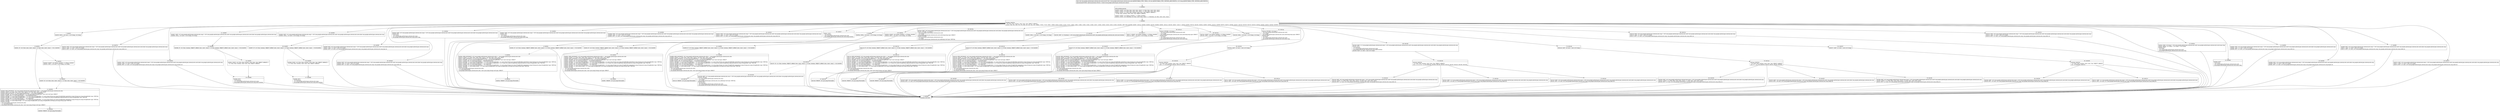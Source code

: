 digraph "CFG forcom.google.android.gms.internal.ads.zzod.zzc(IJ)V" {
Node_0 [shape=record,label="{0\:\ 0x0000|MTH_ENTER_BLOCK\l|0x0000: CONST  (r6 I:?[int, float, short, byte, char]) = (3 ?[int, float, short, byte, char]) \l0x0001: CONST  (r3 I:?[int, float, short, byte, char]) = (2 ?[int, float, short, byte, char]) \l0x0002: CONST  (r1 I:?[int, float, boolean, short, byte, char, OBJECT, ARRAY]) = \l  (0 ?[int, float, boolean, short, byte, char, OBJECT, ARRAY])\l \l0x0003: CONST  (r4 I:?[long, double]) = (1 ?[long, double]) \l0x0005: CONST  (r0 I:?[boolean, int, float, short, byte, char]) = (1 ?[boolean, int, float, short, byte, char]) \l}"];
Node_1 [shape=record,label="{1\:\ 0x0006|0x0006: SWITCH  \l  (r9 I:?[int, float, boolean, short, byte, char, OBJECT, ARRAY])\l k:[131, 136, 155, 159, 176, 179, 186, 215, 231, 241, 251, 16980, 17029, 17143, 18401, 18408, 20529, 20530, 21420, 21432, 21680, 21682, 21690, 21930, 21945, 21946, 21947, 21948, 21949, 22186, 22203, 25188, 2352003, 2807729] t:[0x009f, 0x0087, 0x01aa, 0x00b9, 0x0063, 0x018a, 0x0069, 0x0081, 0x01a2, 0x0195, 0x00c7, 0x0117, 0x002f, 0x000a, 0x013e, 0x0165, 0x00cb, 0x00f2, 0x005a, 0x01b2, 0x006f, 0x007b, 0x0075, 0x0093, 0x0207, 0x01ed, 0x01d0, 0x0219, 0x0220, 0x00ad, 0x00b3, 0x00c0, 0x00a6, 0x0060] \l}"];
Node_2 [shape=record,label="{2\:\ 0x0009|0x0009: RETURN   \l}"];
Node_3 [shape=record,label="{3\:\ 0x000a|0x000a: CMP_L  (r0 I:int) = (r10 I:long), (r4 I:long) \l}"];
Node_4 [shape=record,label="{4\:\ 0x000c|0x000c: IF  (r0 I:?[int, boolean, OBJECT, ARRAY, byte, short, char]) == (0 ?[int, boolean, OBJECT, ARRAY, byte, short, char])  \-\> B:2:0x0009 \l}"];
Node_5 [shape=record,label="{5\:\ 0x000e|0x000e: NEW_INSTANCE  (r0 I:com.google.android.gms.internal.ads.zzlm) =  com.google.android.gms.internal.ads.zzlm \l0x0010: CONST  (r1 I:?[int, float, short, byte, char]) = (50 ?[int, float, short, byte, char]) \l0x0012: NEW_INSTANCE  (r2 I:java.lang.StringBuilder) =  java.lang.StringBuilder \l0x0014: INVOKE  (r2 I:java.lang.StringBuilder), (r1 I:int) java.lang.StringBuilder.\<init\>(int):void type: DIRECT \l0x0017: CONST_STR  (r1 I:java.lang.String) =  \"EBMLReadVersion \" \l0x0019: INVOKE  (r1 I:java.lang.StringBuilder) = (r2 I:java.lang.StringBuilder), (r1 I:java.lang.String) java.lang.StringBuilder.append(java.lang.String):java.lang.StringBuilder type: VIRTUAL \l0x001d: INVOKE  (r1 I:java.lang.StringBuilder) = (r1 I:java.lang.StringBuilder), (r10 I:long) java.lang.StringBuilder.append(long):java.lang.StringBuilder type: VIRTUAL \l0x0021: CONST_STR  (r2 I:java.lang.String) =  \" not supported\" \l0x0023: INVOKE  (r1 I:java.lang.StringBuilder) = (r1 I:java.lang.StringBuilder), (r2 I:java.lang.String) java.lang.StringBuilder.append(java.lang.String):java.lang.StringBuilder type: VIRTUAL \l0x0027: INVOKE  (r1 I:java.lang.String) = (r1 I:java.lang.StringBuilder) java.lang.StringBuilder.toString():java.lang.String type: VIRTUAL \l0x002b: INVOKE  \l  (r0 I:com.google.android.gms.internal.ads.zzlm)\l  (r1 I:java.lang.String)\l com.google.android.gms.internal.ads.zzlm.\<init\>(java.lang.String):void type: DIRECT \l}"];
Node_6 [shape=record,label="{6\:\ 0x002e|0x002e: THROW  (r0 I:java.lang.Throwable) \l}"];
Node_7 [shape=record,label="{7\:\ 0x002f|0x002f: CMP_L  (r0 I:int) = (r10 I:long), (r4 I:long) \l}"];
Node_8 [shape=record,label="{8\:\ 0x0031|0x0031: IF  (r0 I:?[int, byte, short, char]) \< (0 ?[int, byte, short, char])  \-\> B:11:0x0039 \l}"];
Node_9 [shape=record,label="{9\:\ 0x0033|0x0033: CONST  (r0 I:?[long, double]) = (2 ?[long, double]) \l0x0035: CMP_L  (r0 I:int) = (r10 I:long), (r0 I:long) \l}"];
Node_10 [shape=record,label="{10\:\ 0x0037|0x0037: IF  (r0 I:?[int, byte, short, char]) \<= (0 ?[int, byte, short, char])  \-\> B:2:0x0009 \l}"];
Node_11 [shape=record,label="{11\:\ 0x0039|0x0039: NEW_INSTANCE  (r0 I:com.google.android.gms.internal.ads.zzlm) =  com.google.android.gms.internal.ads.zzlm \l0x003b: CONST  (r1 I:?[int, float, short, byte, char]) = (53 ?[int, float, short, byte, char]) \l0x003d: NEW_INSTANCE  (r2 I:java.lang.StringBuilder) =  java.lang.StringBuilder \l0x003f: INVOKE  (r2 I:java.lang.StringBuilder), (r1 I:int) java.lang.StringBuilder.\<init\>(int):void type: DIRECT \l0x0042: CONST_STR  (r1 I:java.lang.String) =  \"DocTypeReadVersion \" \l0x0044: INVOKE  (r1 I:java.lang.StringBuilder) = (r2 I:java.lang.StringBuilder), (r1 I:java.lang.String) java.lang.StringBuilder.append(java.lang.String):java.lang.StringBuilder type: VIRTUAL \l0x0048: INVOKE  (r1 I:java.lang.StringBuilder) = (r1 I:java.lang.StringBuilder), (r10 I:long) java.lang.StringBuilder.append(long):java.lang.StringBuilder type: VIRTUAL \l0x004c: CONST_STR  (r2 I:java.lang.String) =  \" not supported\" \l0x004e: INVOKE  (r1 I:java.lang.StringBuilder) = (r1 I:java.lang.StringBuilder), (r2 I:java.lang.String) java.lang.StringBuilder.append(java.lang.String):java.lang.StringBuilder type: VIRTUAL \l0x0052: INVOKE  (r1 I:java.lang.String) = (r1 I:java.lang.StringBuilder) java.lang.StringBuilder.toString():java.lang.String type: VIRTUAL \l0x0056: INVOKE  \l  (r0 I:com.google.android.gms.internal.ads.zzlm)\l  (r1 I:java.lang.String)\l com.google.android.gms.internal.ads.zzlm.\<init\>(java.lang.String):void type: DIRECT \l}"];
Node_12 [shape=record,label="{12\:\ 0x0059|0x0059: THROW  (r0 I:java.lang.Throwable) \l}"];
Node_13 [shape=record,label="{13\:\ 0x005a|0x005a: IGET  (r0 I:long) = (r8 I:com.google.android.gms.internal.ads.zzod) com.google.android.gms.internal.ads.zzod.zzans long \l0x005c: ARITH  (r0 I:long) = (r0 I:long) + (r10 I:long) \l0x005d: IPUT  \l  (r0 I:long)\l  (r8 I:com.google.android.gms.internal.ads.zzod)\l com.google.android.gms.internal.ads.zzod.zzaoa long \l}"];
Node_14 [shape=record,label="{14\:\ 0x0060|0x0060: IPUT  \l  (r10 I:long)\l  (r8 I:com.google.android.gms.internal.ads.zzod)\l com.google.android.gms.internal.ads.zzod.zzanu long \l}"];
Node_15 [shape=record,label="{15\:\ 0x0063|0x0063: IGET  (r0 I:com.google.android.gms.internal.ads.zzog) = (r8 I:com.google.android.gms.internal.ads.zzod) com.google.android.gms.internal.ads.zzod.zzbal com.google.android.gms.internal.ads.zzog \l0x0065: CAST  (r1 I:int) = (int) (r10 I:long) \l0x0066: IPUT  (r1 I:int), (r0 I:com.google.android.gms.internal.ads.zzog) com.google.android.gms.internal.ads.zzog.width int \l}"];
Node_16 [shape=record,label="{16\:\ 0x0069|0x0069: IGET  (r0 I:com.google.android.gms.internal.ads.zzog) = (r8 I:com.google.android.gms.internal.ads.zzod) com.google.android.gms.internal.ads.zzod.zzbal com.google.android.gms.internal.ads.zzog \l0x006b: CAST  (r1 I:int) = (int) (r10 I:long) \l0x006c: IPUT  (r1 I:int), (r0 I:com.google.android.gms.internal.ads.zzog) com.google.android.gms.internal.ads.zzog.height int \l}"];
Node_17 [shape=record,label="{17\:\ 0x006f|0x006f: IGET  (r0 I:com.google.android.gms.internal.ads.zzog) = (r8 I:com.google.android.gms.internal.ads.zzod) com.google.android.gms.internal.ads.zzod.zzbal com.google.android.gms.internal.ads.zzog \l0x0071: CAST  (r1 I:int) = (int) (r10 I:long) \l0x0072: IPUT  (r1 I:int), (r0 I:com.google.android.gms.internal.ads.zzog) com.google.android.gms.internal.ads.zzog.zzbbk int \l}"];
Node_18 [shape=record,label="{18\:\ 0x0075|0x0075: IGET  (r0 I:com.google.android.gms.internal.ads.zzog) = (r8 I:com.google.android.gms.internal.ads.zzod) com.google.android.gms.internal.ads.zzod.zzbal com.google.android.gms.internal.ads.zzog \l0x0077: CAST  (r1 I:int) = (int) (r10 I:long) \l0x0078: IPUT  (r1 I:int), (r0 I:com.google.android.gms.internal.ads.zzog) com.google.android.gms.internal.ads.zzog.zzbbl int \l}"];
Node_19 [shape=record,label="{19\:\ 0x007b|0x007b: IGET  (r0 I:com.google.android.gms.internal.ads.zzog) = (r8 I:com.google.android.gms.internal.ads.zzod) com.google.android.gms.internal.ads.zzod.zzbal com.google.android.gms.internal.ads.zzog \l0x007d: CAST  (r1 I:int) = (int) (r10 I:long) \l0x007e: IPUT  (r1 I:int), (r0 I:com.google.android.gms.internal.ads.zzog) com.google.android.gms.internal.ads.zzog.zzbbm int \l}"];
Node_20 [shape=record,label="{20\:\ 0x0081|0x0081: IGET  (r0 I:com.google.android.gms.internal.ads.zzog) = (r8 I:com.google.android.gms.internal.ads.zzod) com.google.android.gms.internal.ads.zzod.zzbal com.google.android.gms.internal.ads.zzog \l0x0083: CAST  (r1 I:int) = (int) (r10 I:long) \l0x0084: IPUT  (r1 I:int), (r0 I:com.google.android.gms.internal.ads.zzog) com.google.android.gms.internal.ads.zzog.number int \l}"];
Node_21 [shape=record,label="{21\:\ 0x0087|0x0087: IGET  (r2 I:com.google.android.gms.internal.ads.zzog) = (r8 I:com.google.android.gms.internal.ads.zzod) com.google.android.gms.internal.ads.zzod.zzbal com.google.android.gms.internal.ads.zzog \l0x0089: CMP_L  (r3 I:int) = (r10 I:long), (r4 I:long) \l}"];
Node_22 [shape=record,label="{22\:\ 0x008b|0x008b: IF  (r3 I:?[int, boolean, OBJECT, ARRAY, byte, short, char]) != (0 ?[int, boolean, OBJECT, ARRAY, byte, short, char])  \-\> B:24:0x0091 \l}"];
Node_23 [shape=record,label="{23\:\ 0x008d|0x008d: IPUT  \l  (r0 I:boolean)\l  (r2 I:com.google.android.gms.internal.ads.zzog)\l com.google.android.gms.internal.ads.zzog.zzbce boolean \l}"];
Node_24 [shape=record,label="{24\:\ 0x0091|0x0091: MOVE  (r0 I:?[int, float, boolean, short, byte, char, OBJECT, ARRAY]) = \l  (r1 I:?[int, float, boolean, short, byte, char, OBJECT, ARRAY])\l \l}"];
Node_25 [shape=record,label="{25\:\ 0x0093|0x0093: IGET  (r2 I:com.google.android.gms.internal.ads.zzog) = (r8 I:com.google.android.gms.internal.ads.zzod) com.google.android.gms.internal.ads.zzod.zzbal com.google.android.gms.internal.ads.zzog \l0x0095: CMP_L  (r3 I:int) = (r10 I:long), (r4 I:long) \l}"];
Node_26 [shape=record,label="{26\:\ 0x0097|0x0097: IF  (r3 I:?[int, boolean, OBJECT, ARRAY, byte, short, char]) != (0 ?[int, boolean, OBJECT, ARRAY, byte, short, char])  \-\> B:28:0x009d \l}"];
Node_27 [shape=record,label="{27\:\ 0x0099|0x0099: IPUT  \l  (r0 I:boolean)\l  (r2 I:com.google.android.gms.internal.ads.zzog)\l com.google.android.gms.internal.ads.zzog.zzbcf boolean \l}"];
Node_28 [shape=record,label="{28\:\ 0x009d|0x009d: MOVE  (r0 I:?[int, float, boolean, short, byte, char, OBJECT, ARRAY]) = \l  (r1 I:?[int, float, boolean, short, byte, char, OBJECT, ARRAY])\l \l}"];
Node_29 [shape=record,label="{29\:\ 0x009f|0x009f: IGET  (r0 I:com.google.android.gms.internal.ads.zzog) = (r8 I:com.google.android.gms.internal.ads.zzod) com.google.android.gms.internal.ads.zzod.zzbal com.google.android.gms.internal.ads.zzog \l0x00a1: CAST  (r1 I:int) = (int) (r10 I:long) \l0x00a2: IPUT  (r1 I:int), (r0 I:com.google.android.gms.internal.ads.zzog) com.google.android.gms.internal.ads.zzog.type int \l}"];
Node_30 [shape=record,label="{30\:\ 0x00a6|0x00a6: IGET  (r0 I:com.google.android.gms.internal.ads.zzog) = (r8 I:com.google.android.gms.internal.ads.zzod) com.google.android.gms.internal.ads.zzod.zzbal com.google.android.gms.internal.ads.zzog \l0x00a8: CAST  (r1 I:int) = (int) (r10 I:long) \l0x00a9: IPUT  (r1 I:int), (r0 I:com.google.android.gms.internal.ads.zzog) com.google.android.gms.internal.ads.zzog.zzbbh int \l}"];
Node_31 [shape=record,label="{31\:\ 0x00ad|0x00ad: IGET  (r0 I:com.google.android.gms.internal.ads.zzog) = (r8 I:com.google.android.gms.internal.ads.zzod) com.google.android.gms.internal.ads.zzod.zzbal com.google.android.gms.internal.ads.zzog \l0x00af: IPUT  \l  (r10 I:long)\l  (r0 I:com.google.android.gms.internal.ads.zzog)\l com.google.android.gms.internal.ads.zzog.zzaow long \l}"];
Node_32 [shape=record,label="{32\:\ 0x00b3|0x00b3: IGET  (r0 I:com.google.android.gms.internal.ads.zzog) = (r8 I:com.google.android.gms.internal.ads.zzod) com.google.android.gms.internal.ads.zzod.zzbal com.google.android.gms.internal.ads.zzog \l0x00b5: IPUT  \l  (r10 I:long)\l  (r0 I:com.google.android.gms.internal.ads.zzog)\l com.google.android.gms.internal.ads.zzog.zzaox long \l}"];
Node_33 [shape=record,label="{33\:\ 0x00b9|0x00b9: IGET  (r0 I:com.google.android.gms.internal.ads.zzog) = (r8 I:com.google.android.gms.internal.ads.zzod) com.google.android.gms.internal.ads.zzod.zzbal com.google.android.gms.internal.ads.zzog \l0x00bb: CAST  (r1 I:int) = (int) (r10 I:long) \l0x00bc: IPUT  (r1 I:int), (r0 I:com.google.android.gms.internal.ads.zzog) com.google.android.gms.internal.ads.zzog.zzafu int \l}"];
Node_34 [shape=record,label="{34\:\ 0x00c0|0x00c0: IGET  (r0 I:com.google.android.gms.internal.ads.zzog) = (r8 I:com.google.android.gms.internal.ads.zzod) com.google.android.gms.internal.ads.zzod.zzbal com.google.android.gms.internal.ads.zzog \l0x00c2: CAST  (r1 I:int) = (int) (r10 I:long) \l0x00c3: IPUT  (r1 I:int), (r0 I:com.google.android.gms.internal.ads.zzog) com.google.android.gms.internal.ads.zzog.zzbcd int \l}"];
Node_35 [shape=record,label="{35\:\ 0x00c7|0x00c7: IPUT  \l  (r0 I:boolean)\l  (r8 I:com.google.android.gms.internal.ads.zzod)\l com.google.android.gms.internal.ads.zzod.zzaop boolean \l}"];
Node_36 [shape=record,label="{36\:\ 0x00cb|0x00cb: CONST  (r0 I:?[long, double]) = (0 ?[long, double]) \l0x00cd: CMP_L  (r0 I:int) = (r10 I:long), (r0 I:long) \l}"];
Node_37 [shape=record,label="{37\:\ 0x00cf|0x00cf: IF  (r0 I:?[int, boolean, OBJECT, ARRAY, byte, short, char]) == (0 ?[int, boolean, OBJECT, ARRAY, byte, short, char])  \-\> B:2:0x0009 \l}"];
Node_38 [shape=record,label="{38\:\ 0x00d1|0x00d1: NEW_INSTANCE  (r0 I:com.google.android.gms.internal.ads.zzlm) =  com.google.android.gms.internal.ads.zzlm \l0x00d3: CONST  (r1 I:?[int, float, short, byte, char]) = (55 ?[int, float, short, byte, char]) \l0x00d5: NEW_INSTANCE  (r2 I:java.lang.StringBuilder) =  java.lang.StringBuilder \l0x00d7: INVOKE  (r2 I:java.lang.StringBuilder), (r1 I:int) java.lang.StringBuilder.\<init\>(int):void type: DIRECT \l0x00da: CONST_STR  (r1 I:java.lang.String) =  \"ContentEncodingOrder \" \l0x00dc: INVOKE  (r1 I:java.lang.StringBuilder) = (r2 I:java.lang.StringBuilder), (r1 I:java.lang.String) java.lang.StringBuilder.append(java.lang.String):java.lang.StringBuilder type: VIRTUAL \l0x00e0: INVOKE  (r1 I:java.lang.StringBuilder) = (r1 I:java.lang.StringBuilder), (r10 I:long) java.lang.StringBuilder.append(long):java.lang.StringBuilder type: VIRTUAL \l0x00e4: CONST_STR  (r2 I:java.lang.String) =  \" not supported\" \l0x00e6: INVOKE  (r1 I:java.lang.StringBuilder) = (r1 I:java.lang.StringBuilder), (r2 I:java.lang.String) java.lang.StringBuilder.append(java.lang.String):java.lang.StringBuilder type: VIRTUAL \l0x00ea: INVOKE  (r1 I:java.lang.String) = (r1 I:java.lang.StringBuilder) java.lang.StringBuilder.toString():java.lang.String type: VIRTUAL \l0x00ee: INVOKE  \l  (r0 I:com.google.android.gms.internal.ads.zzlm)\l  (r1 I:java.lang.String)\l com.google.android.gms.internal.ads.zzlm.\<init\>(java.lang.String):void type: DIRECT \l}"];
Node_39 [shape=record,label="{39\:\ 0x00f1|0x00f1: THROW  (r0 I:java.lang.Throwable) \l}"];
Node_40 [shape=record,label="{40\:\ 0x00f2|0x00f2: CMP_L  (r0 I:int) = (r10 I:long), (r4 I:long) \l}"];
Node_41 [shape=record,label="{41\:\ 0x00f4|0x00f4: IF  (r0 I:?[int, boolean, OBJECT, ARRAY, byte, short, char]) == (0 ?[int, boolean, OBJECT, ARRAY, byte, short, char])  \-\> B:2:0x0009 \l}"];
Node_42 [shape=record,label="{42\:\ 0x00f6|0x00f6: NEW_INSTANCE  (r0 I:com.google.android.gms.internal.ads.zzlm) =  com.google.android.gms.internal.ads.zzlm \l0x00f8: CONST  (r1 I:?[int, float, short, byte, char]) = (55 ?[int, float, short, byte, char]) \l0x00fa: NEW_INSTANCE  (r2 I:java.lang.StringBuilder) =  java.lang.StringBuilder \l0x00fc: INVOKE  (r2 I:java.lang.StringBuilder), (r1 I:int) java.lang.StringBuilder.\<init\>(int):void type: DIRECT \l0x00ff: CONST_STR  (r1 I:java.lang.String) =  \"ContentEncodingScope \" \l0x0101: INVOKE  (r1 I:java.lang.StringBuilder) = (r2 I:java.lang.StringBuilder), (r1 I:java.lang.String) java.lang.StringBuilder.append(java.lang.String):java.lang.StringBuilder type: VIRTUAL \l0x0105: INVOKE  (r1 I:java.lang.StringBuilder) = (r1 I:java.lang.StringBuilder), (r10 I:long) java.lang.StringBuilder.append(long):java.lang.StringBuilder type: VIRTUAL \l0x0109: CONST_STR  (r2 I:java.lang.String) =  \" not supported\" \l0x010b: INVOKE  (r1 I:java.lang.StringBuilder) = (r1 I:java.lang.StringBuilder), (r2 I:java.lang.String) java.lang.StringBuilder.append(java.lang.String):java.lang.StringBuilder type: VIRTUAL \l0x010f: INVOKE  (r1 I:java.lang.String) = (r1 I:java.lang.StringBuilder) java.lang.StringBuilder.toString():java.lang.String type: VIRTUAL \l0x0113: INVOKE  \l  (r0 I:com.google.android.gms.internal.ads.zzlm)\l  (r1 I:java.lang.String)\l com.google.android.gms.internal.ads.zzlm.\<init\>(java.lang.String):void type: DIRECT \l}"];
Node_43 [shape=record,label="{43\:\ 0x0116|0x0116: THROW  (r0 I:java.lang.Throwable) \l}"];
Node_44 [shape=record,label="{44\:\ 0x0117|0x0117: CONST  (r0 I:?[long, double]) = (3 ?[long, double]) \l0x0119: CMP_L  (r0 I:int) = (r10 I:long), (r0 I:long) \l}"];
Node_45 [shape=record,label="{45\:\ 0x011b|0x011b: IF  (r0 I:?[int, boolean, OBJECT, ARRAY, byte, short, char]) == (0 ?[int, boolean, OBJECT, ARRAY, byte, short, char])  \-\> B:2:0x0009 \l}"];
Node_46 [shape=record,label="{46\:\ 0x011d|0x011d: NEW_INSTANCE  (r0 I:com.google.android.gms.internal.ads.zzlm) =  com.google.android.gms.internal.ads.zzlm \l0x011f: CONST  (r1 I:?[int, float, short, byte, char]) = (50 ?[int, float, short, byte, char]) \l0x0121: NEW_INSTANCE  (r2 I:java.lang.StringBuilder) =  java.lang.StringBuilder \l0x0123: INVOKE  (r2 I:java.lang.StringBuilder), (r1 I:int) java.lang.StringBuilder.\<init\>(int):void type: DIRECT \l0x0126: CONST_STR  (r1 I:java.lang.String) =  \"ContentCompAlgo \" \l0x0128: INVOKE  (r1 I:java.lang.StringBuilder) = (r2 I:java.lang.StringBuilder), (r1 I:java.lang.String) java.lang.StringBuilder.append(java.lang.String):java.lang.StringBuilder type: VIRTUAL \l0x012c: INVOKE  (r1 I:java.lang.StringBuilder) = (r1 I:java.lang.StringBuilder), (r10 I:long) java.lang.StringBuilder.append(long):java.lang.StringBuilder type: VIRTUAL \l0x0130: CONST_STR  (r2 I:java.lang.String) =  \" not supported\" \l0x0132: INVOKE  (r1 I:java.lang.StringBuilder) = (r1 I:java.lang.StringBuilder), (r2 I:java.lang.String) java.lang.StringBuilder.append(java.lang.String):java.lang.StringBuilder type: VIRTUAL \l0x0136: INVOKE  (r1 I:java.lang.String) = (r1 I:java.lang.StringBuilder) java.lang.StringBuilder.toString():java.lang.String type: VIRTUAL \l0x013a: INVOKE  \l  (r0 I:com.google.android.gms.internal.ads.zzlm)\l  (r1 I:java.lang.String)\l com.google.android.gms.internal.ads.zzlm.\<init\>(java.lang.String):void type: DIRECT \l}"];
Node_47 [shape=record,label="{47\:\ 0x013d|0x013d: THROW  (r0 I:java.lang.Throwable) \l}"];
Node_48 [shape=record,label="{48\:\ 0x013e|0x013e: CONST  (r0 I:?[long, double]) = (5 ?[long, double]) \l0x0140: CMP_L  (r0 I:int) = (r10 I:long), (r0 I:long) \l}"];
Node_49 [shape=record,label="{49\:\ 0x0142|0x0142: IF  (r0 I:?[int, boolean, OBJECT, ARRAY, byte, short, char]) == (0 ?[int, boolean, OBJECT, ARRAY, byte, short, char])  \-\> B:2:0x0009 \l}"];
Node_50 [shape=record,label="{50\:\ 0x0144|0x0144: NEW_INSTANCE  (r0 I:com.google.android.gms.internal.ads.zzlm) =  com.google.android.gms.internal.ads.zzlm \l0x0146: CONST  (r1 I:?[int, float, short, byte, char]) = (49 ?[int, float, short, byte, char]) \l0x0148: NEW_INSTANCE  (r2 I:java.lang.StringBuilder) =  java.lang.StringBuilder \l0x014a: INVOKE  (r2 I:java.lang.StringBuilder), (r1 I:int) java.lang.StringBuilder.\<init\>(int):void type: DIRECT \l0x014d: CONST_STR  (r1 I:java.lang.String) =  \"ContentEncAlgo \" \l0x014f: INVOKE  (r1 I:java.lang.StringBuilder) = (r2 I:java.lang.StringBuilder), (r1 I:java.lang.String) java.lang.StringBuilder.append(java.lang.String):java.lang.StringBuilder type: VIRTUAL \l0x0153: INVOKE  (r1 I:java.lang.StringBuilder) = (r1 I:java.lang.StringBuilder), (r10 I:long) java.lang.StringBuilder.append(long):java.lang.StringBuilder type: VIRTUAL \l0x0157: CONST_STR  (r2 I:java.lang.String) =  \" not supported\" \l0x0159: INVOKE  (r1 I:java.lang.StringBuilder) = (r1 I:java.lang.StringBuilder), (r2 I:java.lang.String) java.lang.StringBuilder.append(java.lang.String):java.lang.StringBuilder type: VIRTUAL \l0x015d: INVOKE  (r1 I:java.lang.String) = (r1 I:java.lang.StringBuilder) java.lang.StringBuilder.toString():java.lang.String type: VIRTUAL \l0x0161: INVOKE  \l  (r0 I:com.google.android.gms.internal.ads.zzlm)\l  (r1 I:java.lang.String)\l com.google.android.gms.internal.ads.zzlm.\<init\>(java.lang.String):void type: DIRECT \l}"];
Node_51 [shape=record,label="{51\:\ 0x0164|0x0164: THROW  (r0 I:java.lang.Throwable) \l}"];
Node_52 [shape=record,label="{52\:\ 0x0165|0x0165: CMP_L  (r0 I:int) = (r10 I:long), (r4 I:long) \l}"];
Node_53 [shape=record,label="{53\:\ 0x0167|0x0167: IF  (r0 I:?[int, boolean, OBJECT, ARRAY, byte, short, char]) == (0 ?[int, boolean, OBJECT, ARRAY, byte, short, char])  \-\> B:2:0x0009 \l}"];
Node_54 [shape=record,label="{54\:\ 0x0169|0x0169: NEW_INSTANCE  (r0 I:com.google.android.gms.internal.ads.zzlm) =  com.google.android.gms.internal.ads.zzlm \l0x016b: CONST  (r1 I:?[int, float, short, byte, char]) = (56 ?[int, float, short, byte, char]) \l0x016d: NEW_INSTANCE  (r2 I:java.lang.StringBuilder) =  java.lang.StringBuilder \l0x016f: INVOKE  (r2 I:java.lang.StringBuilder), (r1 I:int) java.lang.StringBuilder.\<init\>(int):void type: DIRECT \l0x0172: CONST_STR  (r1 I:java.lang.String) =  \"AESSettingsCipherMode \" \l0x0174: INVOKE  (r1 I:java.lang.StringBuilder) = (r2 I:java.lang.StringBuilder), (r1 I:java.lang.String) java.lang.StringBuilder.append(java.lang.String):java.lang.StringBuilder type: VIRTUAL \l0x0178: INVOKE  (r1 I:java.lang.StringBuilder) = (r1 I:java.lang.StringBuilder), (r10 I:long) java.lang.StringBuilder.append(long):java.lang.StringBuilder type: VIRTUAL \l0x017c: CONST_STR  (r2 I:java.lang.String) =  \" not supported\" \l0x017e: INVOKE  (r1 I:java.lang.StringBuilder) = (r1 I:java.lang.StringBuilder), (r2 I:java.lang.String) java.lang.StringBuilder.append(java.lang.String):java.lang.StringBuilder type: VIRTUAL \l0x0182: INVOKE  (r1 I:java.lang.String) = (r1 I:java.lang.StringBuilder) java.lang.StringBuilder.toString():java.lang.String type: VIRTUAL \l0x0186: INVOKE  \l  (r0 I:com.google.android.gms.internal.ads.zzlm)\l  (r1 I:java.lang.String)\l com.google.android.gms.internal.ads.zzlm.\<init\>(java.lang.String):void type: DIRECT \l}"];
Node_55 [shape=record,label="{55\:\ 0x0189|0x0189: THROW  (r0 I:java.lang.Throwable) \l}"];
Node_56 [shape=record,label="{56\:\ 0x018a|0x018a: IGET  (r0 I:com.google.android.gms.internal.ads.zzsn) = (r8 I:com.google.android.gms.internal.ads.zzod) com.google.android.gms.internal.ads.zzod.zzban com.google.android.gms.internal.ads.zzsn \l0x018c: INVOKE  (r2 I:long) = \l  (r8 I:com.google.android.gms.internal.ads.zzod)\l  (r10 I:long)\l com.google.android.gms.internal.ads.zzod.zzdw(long):long type: DIRECT \l0x0190: INVOKE  \l  (r0 I:com.google.android.gms.internal.ads.zzsn)\l  (r2 I:long)\l com.google.android.gms.internal.ads.zzsn.add(long):void type: VIRTUAL \l}"];
Node_57 [shape=record,label="{57\:\ 0x0195|0x0195: IGET  (r1 I:boolean) = (r8 I:com.google.android.gms.internal.ads.zzod) com.google.android.gms.internal.ads.zzod.zzaoi boolean \l}"];
Node_58 [shape=record,label="{58\:\ 0x0197|0x0197: IF  (r1 I:?[int, boolean, OBJECT, ARRAY, byte, short, char]) != (0 ?[int, boolean, OBJECT, ARRAY, byte, short, char])  \-\> B:2:0x0009 \l}"];
Node_59 [shape=record,label="{59\:\ 0x0199|0x0199: IGET  (r1 I:com.google.android.gms.internal.ads.zzsn) = (r8 I:com.google.android.gms.internal.ads.zzod) com.google.android.gms.internal.ads.zzod.zzbao com.google.android.gms.internal.ads.zzsn \l0x019b: INVOKE  \l  (r1 I:com.google.android.gms.internal.ads.zzsn)\l  (r10 I:long)\l com.google.android.gms.internal.ads.zzsn.add(long):void type: VIRTUAL \l0x019e: IPUT  \l  (r0 I:boolean)\l  (r8 I:com.google.android.gms.internal.ads.zzod)\l com.google.android.gms.internal.ads.zzod.zzaoi boolean \l}"];
Node_60 [shape=record,label="{60\:\ 0x01a2|0x01a2: INVOKE  (r0 I:long) = \l  (r8 I:com.google.android.gms.internal.ads.zzod)\l  (r10 I:long)\l com.google.android.gms.internal.ads.zzod.zzdw(long):long type: DIRECT \l0x01a6: IPUT  \l  (r0 I:long)\l  (r8 I:com.google.android.gms.internal.ads.zzod)\l com.google.android.gms.internal.ads.zzod.zzaof long \l}"];
Node_61 [shape=record,label="{61\:\ 0x01aa|0x01aa: INVOKE  (r0 I:long) = \l  (r8 I:com.google.android.gms.internal.ads.zzod)\l  (r10 I:long)\l com.google.android.gms.internal.ads.zzod.zzdw(long):long type: DIRECT \l0x01ae: IPUT  \l  (r0 I:long)\l  (r8 I:com.google.android.gms.internal.ads.zzod)\l com.google.android.gms.internal.ads.zzod.zzbar long \l}"];
Node_62 [shape=record,label="{62\:\ 0x01b2|0x01b2: CAST  (r2 I:int) = (int) (r10 I:long) \l}"];
Node_63 [shape=record,label="{63\:\ 0x01b3|0x01b3: SWITCH  \l  (r2 I:?[int, float, boolean, short, byte, char, OBJECT, ARRAY])\l k:[0, 1, 3, 15] t:[0x01b8, 0x01be, 0x01c4, 0x01ca] \l}"];
Node_65 [shape=record,label="{65\:\ 0x01b8|0x01b8: IGET  (r0 I:com.google.android.gms.internal.ads.zzog) = (r8 I:com.google.android.gms.internal.ads.zzod) com.google.android.gms.internal.ads.zzod.zzbal com.google.android.gms.internal.ads.zzog \l0x01ba: IPUT  (r1 I:int), (r0 I:com.google.android.gms.internal.ads.zzog) com.google.android.gms.internal.ads.zzog.zzatu int \l}"];
Node_66 [shape=record,label="{66\:\ 0x01be|0x01be: IGET  (r0 I:com.google.android.gms.internal.ads.zzog) = (r8 I:com.google.android.gms.internal.ads.zzod) com.google.android.gms.internal.ads.zzod.zzbal com.google.android.gms.internal.ads.zzog \l0x01c0: IPUT  (r3 I:int), (r0 I:com.google.android.gms.internal.ads.zzog) com.google.android.gms.internal.ads.zzog.zzatu int \l}"];
Node_67 [shape=record,label="{67\:\ 0x01c4|0x01c4: IGET  (r1 I:com.google.android.gms.internal.ads.zzog) = (r8 I:com.google.android.gms.internal.ads.zzod) com.google.android.gms.internal.ads.zzod.zzbal com.google.android.gms.internal.ads.zzog \l0x01c6: IPUT  (r0 I:int), (r1 I:com.google.android.gms.internal.ads.zzog) com.google.android.gms.internal.ads.zzog.zzatu int \l}"];
Node_68 [shape=record,label="{68\:\ 0x01ca|0x01ca: IGET  (r0 I:com.google.android.gms.internal.ads.zzog) = (r8 I:com.google.android.gms.internal.ads.zzod) com.google.android.gms.internal.ads.zzod.zzbal com.google.android.gms.internal.ads.zzog \l0x01cc: IPUT  (r6 I:int), (r0 I:com.google.android.gms.internal.ads.zzog) com.google.android.gms.internal.ads.zzog.zzatu int \l}"];
Node_69 [shape=record,label="{69\:\ 0x01d0|0x01d0: IGET  (r1 I:com.google.android.gms.internal.ads.zzog) = (r8 I:com.google.android.gms.internal.ads.zzod) com.google.android.gms.internal.ads.zzod.zzbal com.google.android.gms.internal.ads.zzog \l0x01d2: IPUT  \l  (r0 I:boolean)\l  (r1 I:com.google.android.gms.internal.ads.zzog)\l com.google.android.gms.internal.ads.zzog.zzbbn boolean \l0x01d4: CAST  (r1 I:int) = (int) (r10 I:long) \l}"];
Node_70 [shape=record,label="{70\:\ 0x01d5|0x01d5: SWITCH  \l  (r1 I:?[int, float, boolean, short, byte, char, OBJECT, ARRAY])\l k:[1, 2, 3, 4, 5, 6, 7, 8, 9] t:[0x01da, 0x01d8, 0x01d8, 0x01e0, 0x01e0, 0x01e0, 0x01e0, 0x01d8, 0x01e6] \l}"];
Node_72 [shape=record,label="{72\:\ 0x01da|0x01da: IGET  (r1 I:com.google.android.gms.internal.ads.zzog) = (r8 I:com.google.android.gms.internal.ads.zzod) com.google.android.gms.internal.ads.zzod.zzbal com.google.android.gms.internal.ads.zzog \l0x01dc: IPUT  (r0 I:int), (r1 I:com.google.android.gms.internal.ads.zzog) com.google.android.gms.internal.ads.zzog.zzbbo int \l}"];
Node_73 [shape=record,label="{73\:\ 0x01e0|0x01e0: IGET  (r0 I:com.google.android.gms.internal.ads.zzog) = (r8 I:com.google.android.gms.internal.ads.zzod) com.google.android.gms.internal.ads.zzod.zzbal com.google.android.gms.internal.ads.zzog \l0x01e2: IPUT  (r3 I:int), (r0 I:com.google.android.gms.internal.ads.zzog) com.google.android.gms.internal.ads.zzog.zzbbo int \l}"];
Node_74 [shape=record,label="{74\:\ 0x01e6|0x01e6: IGET  (r0 I:com.google.android.gms.internal.ads.zzog) = (r8 I:com.google.android.gms.internal.ads.zzod) com.google.android.gms.internal.ads.zzod.zzbal com.google.android.gms.internal.ads.zzog \l0x01e8: CONST  (r1 I:?[int, float, short, byte, char]) = (6 ?[int, float, short, byte, char]) \l0x01e9: IPUT  (r1 I:int), (r0 I:com.google.android.gms.internal.ads.zzog) com.google.android.gms.internal.ads.zzog.zzbbo int \l}"];
Node_75 [shape=record,label="{75\:\ 0x01ed|0x01ed: CAST  (r0 I:int) = (int) (r10 I:long) \l}"];
Node_76 [shape=record,label="{76\:\ 0x01ee|0x01ee: SWITCH  \l  (r0 I:?[int, float, boolean, short, byte, char, OBJECT, ARRAY])\l k:[1, 6, 7, 16, 18] t:[0x01f3, 0x01f3, 0x01f3, 0x01f9, 0x0200] \l}"];
Node_78 [shape=record,label="{78\:\ 0x01f3|0x01f3: IGET  (r0 I:com.google.android.gms.internal.ads.zzog) = (r8 I:com.google.android.gms.internal.ads.zzod) com.google.android.gms.internal.ads.zzod.zzbal com.google.android.gms.internal.ads.zzog \l0x01f5: IPUT  (r6 I:int), (r0 I:com.google.android.gms.internal.ads.zzog) com.google.android.gms.internal.ads.zzog.zzbbp int \l}"];
Node_79 [shape=record,label="{79\:\ 0x01f9|0x01f9: IGET  (r0 I:com.google.android.gms.internal.ads.zzog) = (r8 I:com.google.android.gms.internal.ads.zzod) com.google.android.gms.internal.ads.zzod.zzbal com.google.android.gms.internal.ads.zzog \l0x01fb: CONST  (r1 I:?[int, float, short, byte, char]) = (6 ?[int, float, short, byte, char]) \l0x01fc: IPUT  (r1 I:int), (r0 I:com.google.android.gms.internal.ads.zzog) com.google.android.gms.internal.ads.zzog.zzbbp int \l}"];
Node_80 [shape=record,label="{80\:\ 0x0200|0x0200: IGET  (r0 I:com.google.android.gms.internal.ads.zzog) = (r8 I:com.google.android.gms.internal.ads.zzod) com.google.android.gms.internal.ads.zzod.zzbal com.google.android.gms.internal.ads.zzog \l0x0202: CONST  (r1 I:?[int, float, short, byte, char]) = (7 ?[int, float, short, byte, char]) \l0x0203: IPUT  (r1 I:int), (r0 I:com.google.android.gms.internal.ads.zzog) com.google.android.gms.internal.ads.zzog.zzbbp int \l}"];
Node_81 [shape=record,label="{81\:\ 0x0207|0x0207: CAST  (r1 I:int) = (int) (r10 I:long) \l}"];
Node_82 [shape=record,label="{82\:\ 0x0208|0x0208: SWITCH  \l  (r1 I:?[int, float, boolean, short, byte, char, OBJECT, ARRAY])\l k:[1, 2] t:[0x020d, 0x0213] \l}"];
Node_84 [shape=record,label="{84\:\ 0x020d|0x020d: IGET  (r0 I:com.google.android.gms.internal.ads.zzog) = (r8 I:com.google.android.gms.internal.ads.zzod) com.google.android.gms.internal.ads.zzod.zzbal com.google.android.gms.internal.ads.zzog \l0x020f: IPUT  (r3 I:int), (r0 I:com.google.android.gms.internal.ads.zzog) com.google.android.gms.internal.ads.zzog.zzbbq int \l}"];
Node_85 [shape=record,label="{85\:\ 0x0213|0x0213: IGET  (r1 I:com.google.android.gms.internal.ads.zzog) = (r8 I:com.google.android.gms.internal.ads.zzod) com.google.android.gms.internal.ads.zzod.zzbal com.google.android.gms.internal.ads.zzog \l0x0215: IPUT  (r0 I:int), (r1 I:com.google.android.gms.internal.ads.zzog) com.google.android.gms.internal.ads.zzog.zzbbq int \l}"];
Node_86 [shape=record,label="{86\:\ 0x0219|0x0219: IGET  (r0 I:com.google.android.gms.internal.ads.zzog) = (r8 I:com.google.android.gms.internal.ads.zzod) com.google.android.gms.internal.ads.zzod.zzbal com.google.android.gms.internal.ads.zzog \l0x021b: CAST  (r1 I:int) = (int) (r10 I:long) \l0x021c: IPUT  (r1 I:int), (r0 I:com.google.android.gms.internal.ads.zzog) com.google.android.gms.internal.ads.zzog.zzbbr int \l}"];
Node_87 [shape=record,label="{87\:\ 0x0220|0x0220: IGET  (r0 I:com.google.android.gms.internal.ads.zzog) = (r8 I:com.google.android.gms.internal.ads.zzod) com.google.android.gms.internal.ads.zzod.zzbal com.google.android.gms.internal.ads.zzog \l0x0222: CAST  (r1 I:int) = (int) (r10 I:long) \l0x0223: IPUT  (r1 I:int), (r0 I:com.google.android.gms.internal.ads.zzog) com.google.android.gms.internal.ads.zzog.zzbbs int \l}"];
MethodNode[shape=record,label="{final void com.google.android.gms.internal.ads.zzod.zzc((r8 'this' I:com.google.android.gms.internal.ads.zzod A[IMMUTABLE_TYPE, THIS]), (r9 I:int A[IMMUTABLE_TYPE, METHOD_ARGUMENT]), (r10 I:long A[IMMUTABLE_TYPE, METHOD_ARGUMENT]))  | Annotation[SYSTEM, dalvik.annotation.Throws, \{value=[com.google.android.gms.internal.ads.zzlm]\}]\l}"];
MethodNode -> Node_0;
Node_0 -> Node_1;
Node_1 -> Node_2;
Node_1 -> Node_3;
Node_1 -> Node_7;
Node_1 -> Node_13;
Node_1 -> Node_14;
Node_1 -> Node_15;
Node_1 -> Node_16;
Node_1 -> Node_17;
Node_1 -> Node_18;
Node_1 -> Node_19;
Node_1 -> Node_20;
Node_1 -> Node_21;
Node_1 -> Node_25;
Node_1 -> Node_29;
Node_1 -> Node_30;
Node_1 -> Node_31;
Node_1 -> Node_32;
Node_1 -> Node_33;
Node_1 -> Node_34;
Node_1 -> Node_35;
Node_1 -> Node_36;
Node_1 -> Node_40;
Node_1 -> Node_44;
Node_1 -> Node_48;
Node_1 -> Node_52;
Node_1 -> Node_56;
Node_1 -> Node_57;
Node_1 -> Node_60;
Node_1 -> Node_61;
Node_1 -> Node_62;
Node_1 -> Node_69;
Node_1 -> Node_75;
Node_1 -> Node_81;
Node_1 -> Node_86;
Node_1 -> Node_87;
Node_3 -> Node_4;
Node_4 -> Node_2;
Node_4 -> Node_5[style=dashed];
Node_5 -> Node_6;
Node_7 -> Node_8;
Node_8 -> Node_9[style=dashed];
Node_8 -> Node_11;
Node_9 -> Node_10;
Node_10 -> Node_2;
Node_10 -> Node_11[style=dashed];
Node_11 -> Node_12;
Node_13 -> Node_2;
Node_14 -> Node_2;
Node_15 -> Node_2;
Node_16 -> Node_2;
Node_17 -> Node_2;
Node_18 -> Node_2;
Node_19 -> Node_2;
Node_20 -> Node_2;
Node_21 -> Node_22;
Node_22 -> Node_23[style=dashed];
Node_22 -> Node_24;
Node_23 -> Node_2;
Node_24 -> Node_23;
Node_25 -> Node_26;
Node_26 -> Node_27[style=dashed];
Node_26 -> Node_28;
Node_27 -> Node_2;
Node_28 -> Node_27;
Node_29 -> Node_2;
Node_30 -> Node_2;
Node_31 -> Node_2;
Node_32 -> Node_2;
Node_33 -> Node_2;
Node_34 -> Node_2;
Node_35 -> Node_2;
Node_36 -> Node_37;
Node_37 -> Node_2;
Node_37 -> Node_38[style=dashed];
Node_38 -> Node_39;
Node_40 -> Node_41;
Node_41 -> Node_2;
Node_41 -> Node_42[style=dashed];
Node_42 -> Node_43;
Node_44 -> Node_45;
Node_45 -> Node_2;
Node_45 -> Node_46[style=dashed];
Node_46 -> Node_47;
Node_48 -> Node_49;
Node_49 -> Node_2;
Node_49 -> Node_50[style=dashed];
Node_50 -> Node_51;
Node_52 -> Node_53;
Node_53 -> Node_2;
Node_53 -> Node_54[style=dashed];
Node_54 -> Node_55;
Node_56 -> Node_2;
Node_57 -> Node_58;
Node_58 -> Node_2;
Node_58 -> Node_59[style=dashed];
Node_59 -> Node_2;
Node_60 -> Node_2;
Node_61 -> Node_2;
Node_62 -> Node_63;
Node_63 -> Node_65;
Node_63 -> Node_66;
Node_63 -> Node_67;
Node_63 -> Node_68;
Node_63 -> Node_2;
Node_65 -> Node_2;
Node_66 -> Node_2;
Node_67 -> Node_2;
Node_68 -> Node_2;
Node_69 -> Node_70;
Node_70 -> Node_72;
Node_70 -> Node_73;
Node_70 -> Node_74;
Node_70 -> Node_2;
Node_72 -> Node_2;
Node_73 -> Node_2;
Node_74 -> Node_2;
Node_75 -> Node_76;
Node_76 -> Node_78;
Node_76 -> Node_79;
Node_76 -> Node_80;
Node_76 -> Node_2;
Node_78 -> Node_2;
Node_79 -> Node_2;
Node_80 -> Node_2;
Node_81 -> Node_82;
Node_82 -> Node_84;
Node_82 -> Node_85;
Node_82 -> Node_2;
Node_84 -> Node_2;
Node_85 -> Node_2;
Node_86 -> Node_2;
Node_87 -> Node_2;
}

